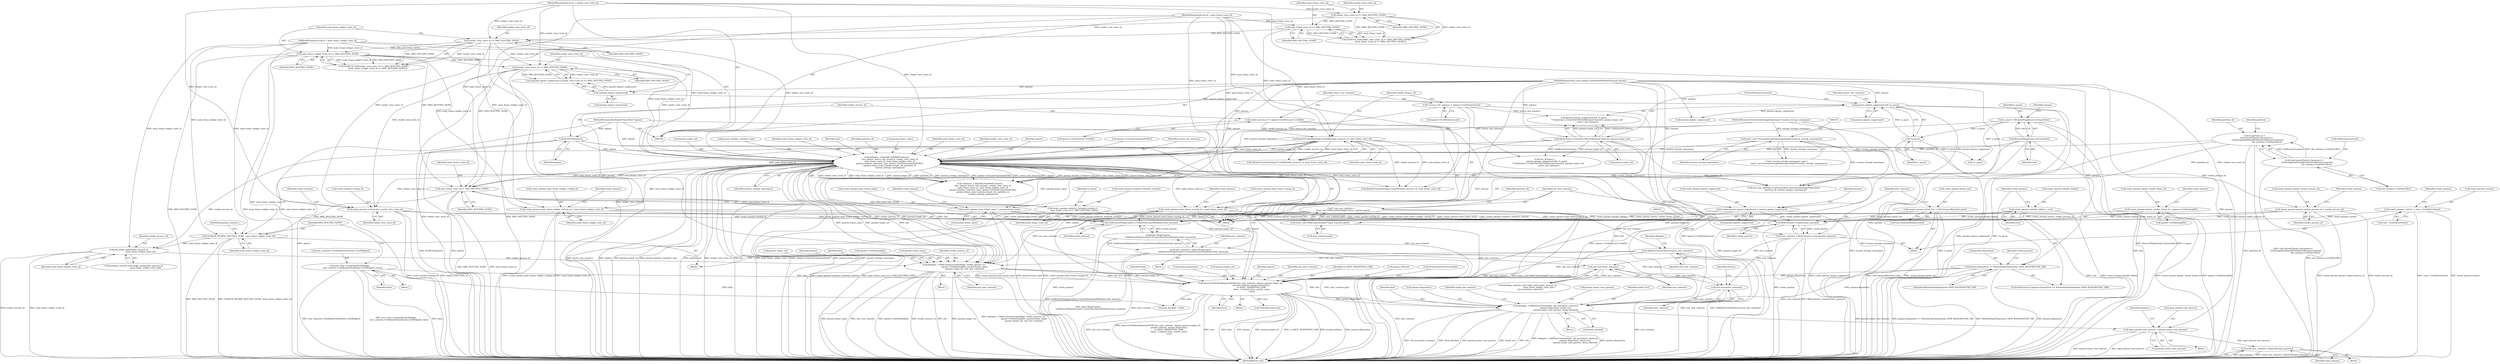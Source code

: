digraph "0_Chrome_d18c519758c2e6043f0e1f00e2b69a55b3d7997f@API" {
"1000439" [label="(Call,open_params.user_gesture = params.mimic_user_gesture)"];
"1000417" [label="(Call,delegate_->AddNewContents(this, std::move(new_contents),\n                                params.disposition, initial_rect,\n                                params.mimic_user_gesture, &was_blocked))"];
"1000202" [label="(Call,delegate_->ShouldCreateWebContents(\n          this, opener, source_site_instance, render_view_route_id,\n          main_frame_route_id, main_frame_widget_route_id,\n          params.window_container_type, opener->GetLastCommittedURL(),\n          params.frame_name, params.target_url, partition_id,\n          session_storage_namespace))"];
"1000144" [label="(Call,BrowserPluginGuest::IsGuest(this))"];
"1000126" [label="(Call,DCHECK(opener))"];
"1000105" [label="(MethodParameterIn,RenderFrameHost* opener)"];
"1000133" [label="(Call,* source_site_instance = opener->GetSiteInstance())"];
"1000120" [label="(Call,render_view_route_id == MSG_ROUTING_NONE)"];
"1000113" [label="(Call,render_view_route_id == MSG_ROUTING_NONE)"];
"1000106" [label="(MethodParameterIn,int32_t render_view_route_id)"];
"1000116" [label="(Call,main_frame_route_id == MSG_ROUTING_NONE)"];
"1000107" [label="(MethodParameterIn,int32_t main_frame_route_id)"];
"1000152" [label="(Call,render_view_route_id == MSG_ROUTING_NONE)"];
"1000123" [label="(Call,main_frame_widget_route_id == MSG_ROUTING_NONE)"];
"1000108" [label="(MethodParameterIn,int32_t main_frame_widget_route_id)"];
"1000138" [label="(Call,RenderFrameHostImpl::FromID(render_process_id, main_frame_route_id))"];
"1000129" [label="(Call,render_process_id = opener->GetProcess()->GetID())"];
"1000109" [label="(MethodParameterIn,const mojom::CreateNewWindowParams& params)"];
"1000165" [label="(Call,SiteInstance::CreateForURL(GetBrowserContext(), params.target_url))"];
"1000172" [label="(Call,& partition_id =\n      GetContentClient()->browser()->\n          GetStoragePartitionIdForSite(GetBrowserContext(),\n                                       site_instance->GetSiteURL()))"];
"1000174" [label="(Call,GetContentClient()->browser()->\n          GetStoragePartitionIdForSite(GetBrowserContext(),\n                                       site_instance->GetSiteURL()))"];
"1000192" [label="(Call,static_cast<SessionStorageNamespaceImpl*>(session_storage_namespace))"];
"1000110" [label="(MethodParameterIn,SessionStorageNamespace* session_storage_namespace)"];
"1000365" [label="(Call,delegate_->WebContentsCreated(this, render_process_id,\n                                  opener->GetRoutingID(), params.frame_name,\n                                  params.target_url, raw_new_contents))"];
"1000355" [label="(Call,std::make_pair(render_process_id,\n                                     main_frame_widget_route_id))"];
"1000349" [label="(Call,DCHECK_NE(MSG_ROUTING_NONE, main_frame_widget_route_id))"];
"1000290" [label="(Call,main_frame_route_id != MSG_ROUTING_NONE)"];
"1000360" [label="(Call,AddDestructionObserver(raw_new_contents))"];
"1000320" [label="(Call,* raw_new_contents =\n      static_cast<WebContentsImpl*>(new_contents.get()))"];
"1000322" [label="(Call,static_cast<WebContentsImpl*>(new_contents.get()))"];
"1000419" [label="(Call,std::move(new_contents))"];
"1000308" [label="(Call,new_contents = WebContents::Create(create_params))"];
"1000310" [label="(Call,WebContents::Create(create_params))"];
"1000258" [label="(Call,create_params.opener_render_process_id = render_process_id)"];
"1000303" [label="(Call,create_params.initial_size = GetContainerBounds().size())"];
"1000286" [label="(Call,create_params.renderer_initiated_creation =\n      main_frame_route_id != MSG_ROUTING_NONE)"];
"1000298" [label="(Call,create_params.context = view_->GetNativeView())"];
"1000268" [label="(Call,create_params.opener_suppressed = params.opener_suppressed)"];
"1000159" [label="(Call,params.opener_suppressed && !is_guest)"];
"1000148" [label="(Call,!params.opener_suppressed)"];
"1000163" [label="(Call,!is_guest)"];
"1000142" [label="(Call,is_guest = BrowserPluginGuest::IsGuest(this))"];
"1000251" [label="(Call,create_params.main_frame_name = params.frame_name)"];
"1000263" [label="(Call,create_params.opener_render_frame_id = opener->GetRoutingID())"];
"1000241" [label="(Call,create_params.main_frame_routing_id = main_frame_route_id)"];
"1000246" [label="(Call,create_params.main_frame_widget_routing_id = main_frame_widget_route_id)"];
"1000236" [label="(Call,create_params.routing_id = render_view_route_id)"];
"1000281" [label="(Call,create_params.initially_hidden = true)"];
"1000314" [label="(Call,new_contents = base::WrapUnique(\n        GetBrowserPluginGuest()->CreateNewGuestWindow(create_params)))"];
"1000316" [label="(Call,base::WrapUnique(\n        GetBrowserPluginGuest()->CreateNewGuestWindow(create_params)))"];
"1000317" [label="(Call,GetBrowserPluginGuest()->CreateNewGuestWindow(create_params))"];
"1000358" [label="(Call,std::move(new_contents))"];
"1000381" [label="(Call,observer.DidOpenRequestedURL(raw_new_contents, opener, params.target_url,\n                                   params.referrer, params.disposition,\n                                   ui::PAGE_TRANSITION_LINK,\n                                   false,  // started_from_context_menu\n                                   true))"];
"1000276" [label="(Call,params.disposition == WindowOpenDisposition::NEW_BACKGROUND_TAB)"];
"1000346" [label="(Call,new_view->CreateViewForWidget(\n          new_contents->GetRenderViewHost()->GetWidget(), false))"];
"1000462" [label="(Call,weak_new_contents->OpenURL(open_params))"];
"1000108" [label="(MethodParameterIn,int32_t main_frame_widget_route_id)"];
"1000365" [label="(Call,delegate_->WebContentsCreated(this, render_process_id,\n                                  opener->GetRoutingID(), params.frame_name,\n                                  params.target_url, raw_new_contents))"];
"1000265" [label="(Identifier,create_params)"];
"1000326" [label="(Identifier,partition_id)"];
"1000382" [label="(Identifier,raw_new_contents)"];
"1000109" [label="(MethodParameterIn,const mojom::CreateNewWindowParams& params)"];
"1000117" [label="(Identifier,main_frame_route_id)"];
"1000308" [label="(Call,new_contents = WebContents::Create(create_params))"];
"1000464" [label="(MethodReturn,void)"];
"1000243" [label="(Identifier,create_params)"];
"1000114" [label="(Identifier,render_view_route_id)"];
"1000288" [label="(Identifier,create_params)"];
"1000298" [label="(Call,create_params.context = view_->GetNativeView())"];
"1000120" [label="(Call,render_view_route_id == MSG_ROUTING_NONE)"];
"1000375" [label="(Identifier,raw_new_contents)"];
"1000286" [label="(Call,create_params.renderer_initiated_creation =\n      main_frame_route_id != MSG_ROUTING_NONE)"];
"1000295" [label="(Call,!is_guest)"];
"1000127" [label="(Identifier,opener)"];
"1000207" [label="(Identifier,main_frame_route_id)"];
"1000363" [label="(Identifier,delegate_)"];
"1000304" [label="(Call,create_params.initial_size)"];
"1000137" [label="(Call,!RenderFrameHostImpl::FromID(render_process_id, main_frame_route_id))"];
"1000176" [label="(Call,site_instance->GetSiteURL())"];
"1000131" [label="(Call,opener->GetProcess()->GetID())"];
"1000383" [label="(Identifier,opener)"];
"1000377" [label="(Identifier,opener)"];
"1000175" [label="(Call,GetBrowserContext())"];
"1000352" [label="(Call,pending_contents_[std::make_pair(render_process_id,\n                                     main_frame_widget_route_id)] =\n        std::move(new_contents))"];
"1000158" [label="(Call,params.opener_suppressed && !is_guest\n          ? SiteInstance::CreateForURL(GetBrowserContext(), params.target_url)\n          : source_site_instance)"];
"1000313" [label="(Block,)"];
"1000415" [label="(Block,)"];
"1000360" [label="(Call,AddDestructionObserver(raw_new_contents))"];
"1000134" [label="(Identifier,source_site_instance)"];
"1000139" [label="(Identifier,render_process_id)"];
"1000122" [label="(Identifier,MSG_ROUTING_NONE)"];
"1000154" [label="(Identifier,MSG_ROUTING_NONE)"];
"1000314" [label="(Call,new_contents = base::WrapUnique(\n        GetBrowserPluginGuest()->CreateNewGuestWindow(create_params)))"];
"1000309" [label="(Identifier,new_contents)"];
"1000153" [label="(Identifier,render_view_route_id)"];
"1000290" [label="(Call,main_frame_route_id != MSG_ROUTING_NONE)"];
"1000361" [label="(Identifier,raw_new_contents)"];
"1000285" [label="(Identifier,true)"];
"1000116" [label="(Call,main_frame_route_id == MSG_ROUTING_NONE)"];
"1000307" [label="(Call,GetContainerBounds().size())"];
"1000206" [label="(Identifier,render_view_route_id)"];
"1000418" [label="(Identifier,this)"];
"1000437" [label="(Block,)"];
"1000277" [label="(Call,params.disposition)"];
"1000125" [label="(Identifier,MSG_ROUTING_NONE)"];
"1000204" [label="(Identifier,opener)"];
"1000302" [label="(Call,view_->GetNativeView())"];
"1000359" [label="(Identifier,new_contents)"];
"1000179" [label="(Identifier,partition)"];
"1000461" [label="(Block,)"];
"1000421" [label="(Call,params.disposition)"];
"1000356" [label="(Identifier,render_process_id)"];
"1000297" [label="(Block,)"];
"1000144" [label="(Call,BrowserPluginGuest::IsGuest(this))"];
"1000275" [label="(ControlStructure,if (params.disposition == WindowOpenDisposition::NEW_BACKGROUND_TAB))"];
"1000212" [label="(Call,opener->GetLastCommittedURL())"];
"1000205" [label="(Identifier,source_site_instance)"];
"1000174" [label="(Call,GetContentClient()->browser()->\n          GetStoragePartitionIdForSite(GetBrowserContext(),\n                                       site_instance->GetSiteURL()))"];
"1000354" [label="(Identifier,pending_contents_)"];
"1000253" [label="(Identifier,create_params)"];
"1000236" [label="(Call,create_params.routing_id = render_view_route_id)"];
"1000311" [label="(Identifier,create_params)"];
"1000118" [label="(Identifier,MSG_ROUTING_NONE)"];
"1000255" [label="(Call,params.frame_name)"];
"1000422" [label="(Identifier,params)"];
"1000173" [label="(Identifier,partition_id)"];
"1000432" [label="(Identifier,weak_new_contents)"];
"1000428" [label="(Call,&was_blocked)"];
"1000346" [label="(Call,new_view->CreateViewForWidget(\n          new_contents->GetRenderViewHost()->GetWidget(), false))"];
"1000147" [label="(Call,!params.opener_suppressed || render_view_route_id == MSG_ROUTING_NONE)"];
"1000322" [label="(Call,static_cast<WebContentsImpl*>(new_contents.get()))"];
"1000150" [label="(Identifier,params)"];
"1000112" [label="(Call,DCHECK_EQ((render_view_route_id == MSG_ROUTING_NONE),\n            (main_frame_route_id == MSG_ROUTING_NONE)))"];
"1000216" [label="(Call,params.target_url)"];
"1000349" [label="(Call,DCHECK_NE(MSG_ROUTING_NONE, main_frame_widget_route_id))"];
"1000159" [label="(Call,params.opener_suppressed && !is_guest)"];
"1000366" [label="(Identifier,this)"];
"1000165" [label="(Call,SiteInstance::CreateForURL(GetBrowserContext(), params.target_url))"];
"1000246" [label="(Call,create_params.main_frame_widget_routing_id = main_frame_widget_route_id)"];
"1000172" [label="(Call,& partition_id =\n      GetContentClient()->browser()->\n          GetStoragePartitionIdForSite(GetBrowserContext(),\n                                       site_instance->GetSiteURL()))"];
"1000259" [label="(Call,create_params.opener_render_process_id)"];
"1000353" [label="(Call,pending_contents_[std::make_pair(render_process_id,\n                                     main_frame_widget_route_id)])"];
"1000280" [label="(Identifier,WindowOpenDisposition::NEW_BACKGROUND_TAB)"];
"1000201" [label="(Call,!delegate_->ShouldCreateWebContents(\n          this, opener, source_site_instance, render_view_route_id,\n          main_frame_route_id, main_frame_widget_route_id,\n          params.window_container_type, opener->GetLastCommittedURL(),\n          params.frame_name, params.target_url, partition_id,\n          session_storage_namespace))"];
"1000209" [label="(Call,params.window_container_type)"];
"1000351" [label="(Identifier,main_frame_widget_route_id)"];
"1000357" [label="(Identifier,main_frame_widget_route_id)"];
"1000393" [label="(Identifier,ui::PAGE_TRANSITION_LINK)"];
"1000164" [label="(Identifier,is_guest)"];
"1000160" [label="(Call,params.opener_suppressed)"];
"1000143" [label="(Identifier,is_guest)"];
"1000126" [label="(Call,DCHECK(opener))"];
"1000105" [label="(MethodParameterIn,RenderFrameHost* opener)"];
"1000448" [label="(Identifier,delegate_)"];
"1000140" [label="(Identifier,main_frame_route_id)"];
"1000292" [label="(Identifier,MSG_ROUTING_NONE)"];
"1000417" [label="(Call,delegate_->AddNewContents(this, std::move(new_contents),\n                                params.disposition, initial_rect,\n                                params.mimic_user_gesture, &was_blocked))"];
"1000324" [label="(Call,new_contents.get())"];
"1000268" [label="(Call,create_params.opener_suppressed = params.opener_suppressed)"];
"1000130" [label="(Identifier,render_process_id)"];
"1000142" [label="(Call,is_guest = BrowserPluginGuest::IsGuest(this))"];
"1000463" [label="(Identifier,open_params)"];
"1000439" [label="(Call,open_params.user_gesture = params.mimic_user_gesture)"];
"1000443" [label="(Call,params.mimic_user_gesture)"];
"1000395" [label="(Identifier,true)"];
"1000368" [label="(Call,opener->GetRoutingID())"];
"1000355" [label="(Call,std::make_pair(render_process_id,\n                                     main_frame_widget_route_id))"];
"1000106" [label="(MethodParameterIn,int32_t render_view_route_id)"];
"1000315" [label="(Identifier,new_contents)"];
"1000299" [label="(Call,create_params.context)"];
"1000237" [label="(Call,create_params.routing_id)"];
"1000264" [label="(Call,create_params.opener_render_frame_id)"];
"1000425" [label="(Call,params.mimic_user_gesture)"];
"1000110" [label="(MethodParameterIn,SessionStorageNamespace* session_storage_namespace)"];
"1000115" [label="(Identifier,MSG_ROUTING_NONE)"];
"1000166" [label="(Call,GetBrowserContext())"];
"1000325" [label="(Call,raw_new_contents->GetController().SetSessionStorageNamespace(\n      partition_id, session_storage_namespace))"];
"1000270" [label="(Identifier,create_params)"];
"1000380" [label="(Block,)"];
"1000240" [label="(Identifier,render_view_route_id)"];
"1000133" [label="(Call,* source_site_instance = opener->GetSiteInstance())"];
"1000113" [label="(Call,render_view_route_id == MSG_ROUTING_NONE)"];
"1000276" [label="(Call,params.disposition == WindowOpenDisposition::NEW_BACKGROUND_TAB)"];
"1000387" [label="(Call,params.referrer)"];
"1000129" [label="(Call,render_process_id = opener->GetProcess()->GetID())"];
"1000190" [label="(Call,* session_storage_namespace_impl =\n      static_cast<SessionStorageNamespaceImpl*>(session_storage_namespace))"];
"1000208" [label="(Identifier,main_frame_widget_route_id)"];
"1000156" [label="(Call,site_instance =\n      params.opener_suppressed && !is_guest\n          ? SiteInstance::CreateForURL(GetBrowserContext(), params.target_url)\n          : source_site_instance)"];
"1000320" [label="(Call,* raw_new_contents =\n      static_cast<WebContentsImpl*>(new_contents.get()))"];
"1000419" [label="(Call,std::move(new_contents))"];
"1000406" [label="(Call,was_blocked = false)"];
"1000263" [label="(Call,create_params.opener_render_frame_id = opener->GetRoutingID())"];
"1000241" [label="(Call,create_params.main_frame_routing_id = main_frame_route_id)"];
"1000272" [label="(Call,params.opener_suppressed)"];
"1000192" [label="(Call,static_cast<SessionStorageNamespaceImpl*>(session_storage_namespace))"];
"1000310" [label="(Call,WebContents::Create(create_params))"];
"1000348" [label="(Identifier,false)"];
"1000317" [label="(Call,GetBrowserPluginGuest()->CreateNewGuestWindow(create_params))"];
"1000107" [label="(MethodParameterIn,int32_t main_frame_route_id)"];
"1000364" [label="(Block,)"];
"1000203" [label="(Identifier,this)"];
"1000252" [label="(Call,create_params.main_frame_name)"];
"1000296" [label="(Identifier,is_guest)"];
"1000462" [label="(Call,weak_new_contents->OpenURL(open_params))"];
"1000316" [label="(Call,base::WrapUnique(\n        GetBrowserPluginGuest()->CreateNewGuestWindow(create_params)))"];
"1000202" [label="(Call,delegate_->ShouldCreateWebContents(\n          this, opener, source_site_instance, render_view_route_id,\n          main_frame_route_id, main_frame_widget_route_id,\n          params.window_container_type, opener->GetLastCommittedURL(),\n          params.frame_name, params.target_url, partition_id,\n          session_storage_namespace))"];
"1000397" [label="(Call,IsFullscreenForCurrentTab())"];
"1000248" [label="(Identifier,create_params)"];
"1000420" [label="(Identifier,new_contents)"];
"1000305" [label="(Identifier,create_params)"];
"1000111" [label="(Block,)"];
"1000247" [label="(Call,create_params.main_frame_widget_routing_id)"];
"1000283" [label="(Identifier,create_params)"];
"1000220" [label="(Identifier,session_storage_namespace)"];
"1000138" [label="(Call,RenderFrameHostImpl::FromID(render_process_id, main_frame_route_id))"];
"1000219" [label="(Identifier,partition_id)"];
"1000394" [label="(Identifier,false)"];
"1000145" [label="(Identifier,this)"];
"1000170" [label="(Identifier,source_site_instance)"];
"1000291" [label="(Identifier,main_frame_route_id)"];
"1000163" [label="(Call,!is_guest)"];
"1000267" [label="(Call,opener->GetRoutingID())"];
"1000303" [label="(Call,create_params.initial_size = GetContainerBounds().size())"];
"1000278" [label="(Identifier,params)"];
"1000242" [label="(Call,create_params.main_frame_routing_id)"];
"1000347" [label="(Call,new_contents->GetRenderViewHost()->GetWidget())"];
"1000251" [label="(Call,create_params.main_frame_name = params.frame_name)"];
"1000333" [label="(Call,!params.opener_suppressed)"];
"1000167" [label="(Call,params.target_url)"];
"1000194" [label="(Identifier,session_storage_namespace)"];
"1000225" [label="(Call,RenderFrameHostImpl::FromID(render_process_id, main_frame_route_id))"];
"1000369" [label="(Call,params.frame_name)"];
"1000119" [label="(Call,DCHECK_EQ((render_view_route_id == MSG_ROUTING_NONE),\n            (main_frame_widget_route_id == MSG_ROUTING_NONE)))"];
"1000124" [label="(Identifier,main_frame_widget_route_id)"];
"1000213" [label="(Call,params.frame_name)"];
"1000440" [label="(Call,open_params.user_gesture)"];
"1000258" [label="(Call,create_params.opener_render_process_id = render_process_id)"];
"1000135" [label="(Call,opener->GetSiteInstance())"];
"1000123" [label="(Call,main_frame_widget_route_id == MSG_ROUTING_NONE)"];
"1000424" [label="(Identifier,initial_rect)"];
"1000260" [label="(Identifier,create_params)"];
"1000262" [label="(Identifier,render_process_id)"];
"1000398" [label="(Call,ExitFullscreen(true))"];
"1000152" [label="(Call,render_view_route_id == MSG_ROUTING_NONE)"];
"1000318" [label="(Identifier,create_params)"];
"1000281" [label="(Call,create_params.initially_hidden = true)"];
"1000390" [label="(Call,params.disposition)"];
"1000367" [label="(Identifier,render_process_id)"];
"1000269" [label="(Call,create_params.opener_suppressed)"];
"1000282" [label="(Call,create_params.initially_hidden)"];
"1000287" [label="(Call,create_params.renderer_initiated_creation)"];
"1000149" [label="(Call,params.opener_suppressed)"];
"1000350" [label="(Identifier,MSG_ROUTING_NONE)"];
"1000358" [label="(Call,std::move(new_contents))"];
"1000372" [label="(Call,params.target_url)"];
"1000337" [label="(Block,)"];
"1000381" [label="(Call,observer.DidOpenRequestedURL(raw_new_contents, opener, params.target_url,\n                                   params.referrer, params.disposition,\n                                   ui::PAGE_TRANSITION_LINK,\n                                   false,  // started_from_context_menu\n                                   true))"];
"1000321" [label="(Identifier,raw_new_contents)"];
"1000245" [label="(Identifier,main_frame_route_id)"];
"1000384" [label="(Call,params.target_url)"];
"1000341" [label="(Block,)"];
"1000250" [label="(Identifier,main_frame_widget_route_id)"];
"1000148" [label="(Call,!params.opener_suppressed)"];
"1000121" [label="(Identifier,render_view_route_id)"];
"1000439" -> "1000437"  [label="AST: "];
"1000439" -> "1000443"  [label="CFG: "];
"1000440" -> "1000439"  [label="AST: "];
"1000443" -> "1000439"  [label="AST: "];
"1000448" -> "1000439"  [label="CFG: "];
"1000439" -> "1000464"  [label="DDG: params.mimic_user_gesture"];
"1000439" -> "1000464"  [label="DDG: open_params.user_gesture"];
"1000417" -> "1000439"  [label="DDG: params.mimic_user_gesture"];
"1000109" -> "1000439"  [label="DDG: params"];
"1000439" -> "1000462"  [label="DDG: open_params.user_gesture"];
"1000417" -> "1000415"  [label="AST: "];
"1000417" -> "1000428"  [label="CFG: "];
"1000418" -> "1000417"  [label="AST: "];
"1000419" -> "1000417"  [label="AST: "];
"1000421" -> "1000417"  [label="AST: "];
"1000424" -> "1000417"  [label="AST: "];
"1000425" -> "1000417"  [label="AST: "];
"1000428" -> "1000417"  [label="AST: "];
"1000432" -> "1000417"  [label="CFG: "];
"1000417" -> "1000464"  [label="DDG: &was_blocked"];
"1000417" -> "1000464"  [label="DDG: params.mimic_user_gesture"];
"1000417" -> "1000464"  [label="DDG: initial_rect"];
"1000417" -> "1000464"  [label="DDG: this"];
"1000417" -> "1000464"  [label="DDG: delegate_->AddNewContents(this, std::move(new_contents),\n                                params.disposition, initial_rect,\n                                params.mimic_user_gesture, &was_blocked)"];
"1000417" -> "1000464"  [label="DDG: params.disposition"];
"1000417" -> "1000464"  [label="DDG: std::move(new_contents)"];
"1000202" -> "1000417"  [label="DDG: this"];
"1000365" -> "1000417"  [label="DDG: this"];
"1000144" -> "1000417"  [label="DDG: this"];
"1000419" -> "1000417"  [label="DDG: new_contents"];
"1000381" -> "1000417"  [label="DDG: params.disposition"];
"1000276" -> "1000417"  [label="DDG: params.disposition"];
"1000109" -> "1000417"  [label="DDG: params"];
"1000202" -> "1000201"  [label="AST: "];
"1000202" -> "1000220"  [label="CFG: "];
"1000203" -> "1000202"  [label="AST: "];
"1000204" -> "1000202"  [label="AST: "];
"1000205" -> "1000202"  [label="AST: "];
"1000206" -> "1000202"  [label="AST: "];
"1000207" -> "1000202"  [label="AST: "];
"1000208" -> "1000202"  [label="AST: "];
"1000209" -> "1000202"  [label="AST: "];
"1000212" -> "1000202"  [label="AST: "];
"1000213" -> "1000202"  [label="AST: "];
"1000216" -> "1000202"  [label="AST: "];
"1000219" -> "1000202"  [label="AST: "];
"1000220" -> "1000202"  [label="AST: "];
"1000201" -> "1000202"  [label="CFG: "];
"1000202" -> "1000464"  [label="DDG: params.window_container_type"];
"1000202" -> "1000464"  [label="DDG: params.target_url"];
"1000202" -> "1000464"  [label="DDG: partition_id"];
"1000202" -> "1000464"  [label="DDG: render_view_route_id"];
"1000202" -> "1000464"  [label="DDG: this"];
"1000202" -> "1000464"  [label="DDG: main_frame_widget_route_id"];
"1000202" -> "1000464"  [label="DDG: opener->GetLastCommittedURL()"];
"1000202" -> "1000464"  [label="DDG: params.frame_name"];
"1000202" -> "1000464"  [label="DDG: session_storage_namespace"];
"1000202" -> "1000464"  [label="DDG: source_site_instance"];
"1000202" -> "1000464"  [label="DDG: opener"];
"1000202" -> "1000201"  [label="DDG: render_view_route_id"];
"1000202" -> "1000201"  [label="DDG: main_frame_widget_route_id"];
"1000202" -> "1000201"  [label="DDG: params.target_url"];
"1000202" -> "1000201"  [label="DDG: partition_id"];
"1000202" -> "1000201"  [label="DDG: session_storage_namespace"];
"1000202" -> "1000201"  [label="DDG: opener->GetLastCommittedURL()"];
"1000202" -> "1000201"  [label="DDG: source_site_instance"];
"1000202" -> "1000201"  [label="DDG: opener"];
"1000202" -> "1000201"  [label="DDG: params.window_container_type"];
"1000202" -> "1000201"  [label="DDG: main_frame_route_id"];
"1000202" -> "1000201"  [label="DDG: params.frame_name"];
"1000202" -> "1000201"  [label="DDG: this"];
"1000144" -> "1000202"  [label="DDG: this"];
"1000126" -> "1000202"  [label="DDG: opener"];
"1000105" -> "1000202"  [label="DDG: opener"];
"1000133" -> "1000202"  [label="DDG: source_site_instance"];
"1000120" -> "1000202"  [label="DDG: render_view_route_id"];
"1000152" -> "1000202"  [label="DDG: render_view_route_id"];
"1000106" -> "1000202"  [label="DDG: render_view_route_id"];
"1000138" -> "1000202"  [label="DDG: main_frame_route_id"];
"1000107" -> "1000202"  [label="DDG: main_frame_route_id"];
"1000123" -> "1000202"  [label="DDG: main_frame_widget_route_id"];
"1000108" -> "1000202"  [label="DDG: main_frame_widget_route_id"];
"1000109" -> "1000202"  [label="DDG: params"];
"1000165" -> "1000202"  [label="DDG: params.target_url"];
"1000172" -> "1000202"  [label="DDG: partition_id"];
"1000192" -> "1000202"  [label="DDG: session_storage_namespace"];
"1000110" -> "1000202"  [label="DDG: session_storage_namespace"];
"1000202" -> "1000225"  [label="DDG: main_frame_route_id"];
"1000202" -> "1000236"  [label="DDG: render_view_route_id"];
"1000202" -> "1000241"  [label="DDG: main_frame_route_id"];
"1000202" -> "1000246"  [label="DDG: main_frame_widget_route_id"];
"1000202" -> "1000251"  [label="DDG: params.frame_name"];
"1000202" -> "1000290"  [label="DDG: main_frame_route_id"];
"1000202" -> "1000325"  [label="DDG: partition_id"];
"1000202" -> "1000325"  [label="DDG: session_storage_namespace"];
"1000202" -> "1000349"  [label="DDG: main_frame_widget_route_id"];
"1000202" -> "1000365"  [label="DDG: this"];
"1000202" -> "1000365"  [label="DDG: params.frame_name"];
"1000202" -> "1000365"  [label="DDG: params.target_url"];
"1000202" -> "1000381"  [label="DDG: opener"];
"1000202" -> "1000381"  [label="DDG: params.target_url"];
"1000144" -> "1000142"  [label="AST: "];
"1000144" -> "1000145"  [label="CFG: "];
"1000145" -> "1000144"  [label="AST: "];
"1000142" -> "1000144"  [label="CFG: "];
"1000144" -> "1000464"  [label="DDG: this"];
"1000144" -> "1000142"  [label="DDG: this"];
"1000144" -> "1000365"  [label="DDG: this"];
"1000126" -> "1000111"  [label="AST: "];
"1000126" -> "1000127"  [label="CFG: "];
"1000127" -> "1000126"  [label="AST: "];
"1000130" -> "1000126"  [label="CFG: "];
"1000126" -> "1000464"  [label="DDG: DCHECK(opener)"];
"1000126" -> "1000464"  [label="DDG: opener"];
"1000105" -> "1000126"  [label="DDG: opener"];
"1000126" -> "1000381"  [label="DDG: opener"];
"1000105" -> "1000104"  [label="AST: "];
"1000105" -> "1000464"  [label="DDG: opener"];
"1000105" -> "1000381"  [label="DDG: opener"];
"1000133" -> "1000111"  [label="AST: "];
"1000133" -> "1000135"  [label="CFG: "];
"1000134" -> "1000133"  [label="AST: "];
"1000135" -> "1000133"  [label="AST: "];
"1000139" -> "1000133"  [label="CFG: "];
"1000133" -> "1000464"  [label="DDG: opener->GetSiteInstance()"];
"1000133" -> "1000156"  [label="DDG: source_site_instance"];
"1000133" -> "1000158"  [label="DDG: source_site_instance"];
"1000120" -> "1000119"  [label="AST: "];
"1000120" -> "1000122"  [label="CFG: "];
"1000121" -> "1000120"  [label="AST: "];
"1000122" -> "1000120"  [label="AST: "];
"1000124" -> "1000120"  [label="CFG: "];
"1000120" -> "1000464"  [label="DDG: render_view_route_id"];
"1000120" -> "1000119"  [label="DDG: render_view_route_id"];
"1000120" -> "1000119"  [label="DDG: MSG_ROUTING_NONE"];
"1000113" -> "1000120"  [label="DDG: render_view_route_id"];
"1000106" -> "1000120"  [label="DDG: render_view_route_id"];
"1000116" -> "1000120"  [label="DDG: MSG_ROUTING_NONE"];
"1000120" -> "1000123"  [label="DDG: MSG_ROUTING_NONE"];
"1000120" -> "1000152"  [label="DDG: render_view_route_id"];
"1000120" -> "1000236"  [label="DDG: render_view_route_id"];
"1000113" -> "1000112"  [label="AST: "];
"1000113" -> "1000115"  [label="CFG: "];
"1000114" -> "1000113"  [label="AST: "];
"1000115" -> "1000113"  [label="AST: "];
"1000117" -> "1000113"  [label="CFG: "];
"1000113" -> "1000112"  [label="DDG: render_view_route_id"];
"1000113" -> "1000112"  [label="DDG: MSG_ROUTING_NONE"];
"1000106" -> "1000113"  [label="DDG: render_view_route_id"];
"1000113" -> "1000116"  [label="DDG: MSG_ROUTING_NONE"];
"1000106" -> "1000104"  [label="AST: "];
"1000106" -> "1000464"  [label="DDG: render_view_route_id"];
"1000106" -> "1000152"  [label="DDG: render_view_route_id"];
"1000106" -> "1000236"  [label="DDG: render_view_route_id"];
"1000116" -> "1000112"  [label="AST: "];
"1000116" -> "1000118"  [label="CFG: "];
"1000117" -> "1000116"  [label="AST: "];
"1000118" -> "1000116"  [label="AST: "];
"1000112" -> "1000116"  [label="CFG: "];
"1000116" -> "1000112"  [label="DDG: main_frame_route_id"];
"1000116" -> "1000112"  [label="DDG: MSG_ROUTING_NONE"];
"1000107" -> "1000116"  [label="DDG: main_frame_route_id"];
"1000116" -> "1000138"  [label="DDG: main_frame_route_id"];
"1000107" -> "1000104"  [label="AST: "];
"1000107" -> "1000464"  [label="DDG: main_frame_route_id"];
"1000107" -> "1000138"  [label="DDG: main_frame_route_id"];
"1000107" -> "1000225"  [label="DDG: main_frame_route_id"];
"1000107" -> "1000241"  [label="DDG: main_frame_route_id"];
"1000107" -> "1000290"  [label="DDG: main_frame_route_id"];
"1000152" -> "1000147"  [label="AST: "];
"1000152" -> "1000154"  [label="CFG: "];
"1000153" -> "1000152"  [label="AST: "];
"1000154" -> "1000152"  [label="AST: "];
"1000147" -> "1000152"  [label="CFG: "];
"1000152" -> "1000464"  [label="DDG: render_view_route_id"];
"1000152" -> "1000464"  [label="DDG: MSG_ROUTING_NONE"];
"1000152" -> "1000147"  [label="DDG: render_view_route_id"];
"1000152" -> "1000147"  [label="DDG: MSG_ROUTING_NONE"];
"1000123" -> "1000152"  [label="DDG: MSG_ROUTING_NONE"];
"1000152" -> "1000236"  [label="DDG: render_view_route_id"];
"1000152" -> "1000290"  [label="DDG: MSG_ROUTING_NONE"];
"1000123" -> "1000119"  [label="AST: "];
"1000123" -> "1000125"  [label="CFG: "];
"1000124" -> "1000123"  [label="AST: "];
"1000125" -> "1000123"  [label="AST: "];
"1000119" -> "1000123"  [label="CFG: "];
"1000123" -> "1000464"  [label="DDG: MSG_ROUTING_NONE"];
"1000123" -> "1000464"  [label="DDG: main_frame_widget_route_id"];
"1000123" -> "1000119"  [label="DDG: main_frame_widget_route_id"];
"1000123" -> "1000119"  [label="DDG: MSG_ROUTING_NONE"];
"1000108" -> "1000123"  [label="DDG: main_frame_widget_route_id"];
"1000123" -> "1000246"  [label="DDG: main_frame_widget_route_id"];
"1000123" -> "1000290"  [label="DDG: MSG_ROUTING_NONE"];
"1000123" -> "1000349"  [label="DDG: main_frame_widget_route_id"];
"1000108" -> "1000104"  [label="AST: "];
"1000108" -> "1000464"  [label="DDG: main_frame_widget_route_id"];
"1000108" -> "1000246"  [label="DDG: main_frame_widget_route_id"];
"1000108" -> "1000349"  [label="DDG: main_frame_widget_route_id"];
"1000108" -> "1000355"  [label="DDG: main_frame_widget_route_id"];
"1000138" -> "1000137"  [label="AST: "];
"1000138" -> "1000140"  [label="CFG: "];
"1000139" -> "1000138"  [label="AST: "];
"1000140" -> "1000138"  [label="AST: "];
"1000137" -> "1000138"  [label="CFG: "];
"1000138" -> "1000137"  [label="DDG: render_process_id"];
"1000138" -> "1000137"  [label="DDG: main_frame_route_id"];
"1000129" -> "1000138"  [label="DDG: render_process_id"];
"1000138" -> "1000225"  [label="DDG: render_process_id"];
"1000138" -> "1000225"  [label="DDG: main_frame_route_id"];
"1000138" -> "1000241"  [label="DDG: main_frame_route_id"];
"1000138" -> "1000258"  [label="DDG: render_process_id"];
"1000138" -> "1000290"  [label="DDG: main_frame_route_id"];
"1000138" -> "1000355"  [label="DDG: render_process_id"];
"1000138" -> "1000365"  [label="DDG: render_process_id"];
"1000129" -> "1000111"  [label="AST: "];
"1000129" -> "1000131"  [label="CFG: "];
"1000130" -> "1000129"  [label="AST: "];
"1000131" -> "1000129"  [label="AST: "];
"1000134" -> "1000129"  [label="CFG: "];
"1000129" -> "1000464"  [label="DDG: opener->GetProcess()->GetID()"];
"1000109" -> "1000104"  [label="AST: "];
"1000109" -> "1000464"  [label="DDG: params"];
"1000109" -> "1000148"  [label="DDG: params"];
"1000109" -> "1000159"  [label="DDG: params"];
"1000109" -> "1000165"  [label="DDG: params"];
"1000109" -> "1000251"  [label="DDG: params"];
"1000109" -> "1000268"  [label="DDG: params"];
"1000109" -> "1000276"  [label="DDG: params"];
"1000109" -> "1000333"  [label="DDG: params"];
"1000109" -> "1000365"  [label="DDG: params"];
"1000109" -> "1000381"  [label="DDG: params"];
"1000165" -> "1000158"  [label="AST: "];
"1000165" -> "1000167"  [label="CFG: "];
"1000166" -> "1000165"  [label="AST: "];
"1000167" -> "1000165"  [label="AST: "];
"1000158" -> "1000165"  [label="CFG: "];
"1000165" -> "1000464"  [label="DDG: params.target_url"];
"1000165" -> "1000156"  [label="DDG: GetBrowserContext()"];
"1000165" -> "1000156"  [label="DDG: params.target_url"];
"1000165" -> "1000158"  [label="DDG: GetBrowserContext()"];
"1000165" -> "1000158"  [label="DDG: params.target_url"];
"1000165" -> "1000365"  [label="DDG: params.target_url"];
"1000165" -> "1000381"  [label="DDG: params.target_url"];
"1000172" -> "1000111"  [label="AST: "];
"1000172" -> "1000174"  [label="CFG: "];
"1000173" -> "1000172"  [label="AST: "];
"1000174" -> "1000172"  [label="AST: "];
"1000179" -> "1000172"  [label="CFG: "];
"1000172" -> "1000464"  [label="DDG: partition_id"];
"1000172" -> "1000464"  [label="DDG: GetContentClient()->browser()->\n          GetStoragePartitionIdForSite(GetBrowserContext(),\n                                       site_instance->GetSiteURL())"];
"1000174" -> "1000172"  [label="DDG: GetBrowserContext()"];
"1000174" -> "1000172"  [label="DDG: site_instance->GetSiteURL()"];
"1000172" -> "1000325"  [label="DDG: partition_id"];
"1000174" -> "1000176"  [label="CFG: "];
"1000175" -> "1000174"  [label="AST: "];
"1000176" -> "1000174"  [label="AST: "];
"1000174" -> "1000464"  [label="DDG: site_instance->GetSiteURL()"];
"1000192" -> "1000190"  [label="AST: "];
"1000192" -> "1000194"  [label="CFG: "];
"1000193" -> "1000192"  [label="AST: "];
"1000194" -> "1000192"  [label="AST: "];
"1000190" -> "1000192"  [label="CFG: "];
"1000192" -> "1000464"  [label="DDG: session_storage_namespace"];
"1000192" -> "1000190"  [label="DDG: session_storage_namespace"];
"1000110" -> "1000192"  [label="DDG: session_storage_namespace"];
"1000192" -> "1000325"  [label="DDG: session_storage_namespace"];
"1000110" -> "1000104"  [label="AST: "];
"1000110" -> "1000464"  [label="DDG: session_storage_namespace"];
"1000110" -> "1000325"  [label="DDG: session_storage_namespace"];
"1000365" -> "1000364"  [label="AST: "];
"1000365" -> "1000375"  [label="CFG: "];
"1000366" -> "1000365"  [label="AST: "];
"1000367" -> "1000365"  [label="AST: "];
"1000368" -> "1000365"  [label="AST: "];
"1000369" -> "1000365"  [label="AST: "];
"1000372" -> "1000365"  [label="AST: "];
"1000375" -> "1000365"  [label="AST: "];
"1000377" -> "1000365"  [label="CFG: "];
"1000365" -> "1000464"  [label="DDG: delegate_->WebContentsCreated(this, render_process_id,\n                                  opener->GetRoutingID(), params.frame_name,\n                                  params.target_url, raw_new_contents)"];
"1000365" -> "1000464"  [label="DDG: params.frame_name"];
"1000365" -> "1000464"  [label="DDG: raw_new_contents"];
"1000365" -> "1000464"  [label="DDG: opener->GetRoutingID()"];
"1000365" -> "1000464"  [label="DDG: render_process_id"];
"1000365" -> "1000464"  [label="DDG: this"];
"1000365" -> "1000464"  [label="DDG: params.target_url"];
"1000355" -> "1000365"  [label="DDG: render_process_id"];
"1000360" -> "1000365"  [label="DDG: raw_new_contents"];
"1000320" -> "1000365"  [label="DDG: raw_new_contents"];
"1000365" -> "1000381"  [label="DDG: raw_new_contents"];
"1000365" -> "1000381"  [label="DDG: params.target_url"];
"1000355" -> "1000353"  [label="AST: "];
"1000355" -> "1000357"  [label="CFG: "];
"1000356" -> "1000355"  [label="AST: "];
"1000357" -> "1000355"  [label="AST: "];
"1000353" -> "1000355"  [label="CFG: "];
"1000355" -> "1000464"  [label="DDG: render_process_id"];
"1000355" -> "1000464"  [label="DDG: main_frame_widget_route_id"];
"1000349" -> "1000355"  [label="DDG: main_frame_widget_route_id"];
"1000349" -> "1000337"  [label="AST: "];
"1000349" -> "1000351"  [label="CFG: "];
"1000350" -> "1000349"  [label="AST: "];
"1000351" -> "1000349"  [label="AST: "];
"1000354" -> "1000349"  [label="CFG: "];
"1000349" -> "1000464"  [label="DDG: DCHECK_NE(MSG_ROUTING_NONE, main_frame_widget_route_id)"];
"1000349" -> "1000464"  [label="DDG: MSG_ROUTING_NONE"];
"1000290" -> "1000349"  [label="DDG: MSG_ROUTING_NONE"];
"1000290" -> "1000286"  [label="AST: "];
"1000290" -> "1000292"  [label="CFG: "];
"1000291" -> "1000290"  [label="AST: "];
"1000292" -> "1000290"  [label="AST: "];
"1000286" -> "1000290"  [label="CFG: "];
"1000290" -> "1000464"  [label="DDG: main_frame_route_id"];
"1000290" -> "1000464"  [label="DDG: MSG_ROUTING_NONE"];
"1000290" -> "1000286"  [label="DDG: main_frame_route_id"];
"1000290" -> "1000286"  [label="DDG: MSG_ROUTING_NONE"];
"1000360" -> "1000337"  [label="AST: "];
"1000360" -> "1000361"  [label="CFG: "];
"1000361" -> "1000360"  [label="AST: "];
"1000363" -> "1000360"  [label="CFG: "];
"1000360" -> "1000464"  [label="DDG: raw_new_contents"];
"1000360" -> "1000464"  [label="DDG: AddDestructionObserver(raw_new_contents)"];
"1000320" -> "1000360"  [label="DDG: raw_new_contents"];
"1000360" -> "1000381"  [label="DDG: raw_new_contents"];
"1000320" -> "1000111"  [label="AST: "];
"1000320" -> "1000322"  [label="CFG: "];
"1000321" -> "1000320"  [label="AST: "];
"1000322" -> "1000320"  [label="AST: "];
"1000326" -> "1000320"  [label="CFG: "];
"1000320" -> "1000464"  [label="DDG: static_cast<WebContentsImpl*>(new_contents.get())"];
"1000320" -> "1000464"  [label="DDG: raw_new_contents"];
"1000322" -> "1000320"  [label="DDG: new_contents.get()"];
"1000320" -> "1000381"  [label="DDG: raw_new_contents"];
"1000322" -> "1000324"  [label="CFG: "];
"1000323" -> "1000322"  [label="AST: "];
"1000324" -> "1000322"  [label="AST: "];
"1000322" -> "1000464"  [label="DDG: new_contents.get()"];
"1000419" -> "1000420"  [label="CFG: "];
"1000420" -> "1000419"  [label="AST: "];
"1000422" -> "1000419"  [label="CFG: "];
"1000419" -> "1000464"  [label="DDG: new_contents"];
"1000308" -> "1000419"  [label="DDG: new_contents"];
"1000314" -> "1000419"  [label="DDG: new_contents"];
"1000358" -> "1000419"  [label="DDG: new_contents"];
"1000308" -> "1000297"  [label="AST: "];
"1000308" -> "1000310"  [label="CFG: "];
"1000309" -> "1000308"  [label="AST: "];
"1000310" -> "1000308"  [label="AST: "];
"1000321" -> "1000308"  [label="CFG: "];
"1000308" -> "1000464"  [label="DDG: WebContents::Create(create_params)"];
"1000308" -> "1000464"  [label="DDG: new_contents"];
"1000310" -> "1000308"  [label="DDG: create_params"];
"1000308" -> "1000358"  [label="DDG: new_contents"];
"1000310" -> "1000311"  [label="CFG: "];
"1000311" -> "1000310"  [label="AST: "];
"1000310" -> "1000464"  [label="DDG: create_params"];
"1000258" -> "1000310"  [label="DDG: create_params.opener_render_process_id"];
"1000303" -> "1000310"  [label="DDG: create_params.initial_size"];
"1000286" -> "1000310"  [label="DDG: create_params.renderer_initiated_creation"];
"1000298" -> "1000310"  [label="DDG: create_params.context"];
"1000268" -> "1000310"  [label="DDG: create_params.opener_suppressed"];
"1000251" -> "1000310"  [label="DDG: create_params.main_frame_name"];
"1000263" -> "1000310"  [label="DDG: create_params.opener_render_frame_id"];
"1000241" -> "1000310"  [label="DDG: create_params.main_frame_routing_id"];
"1000246" -> "1000310"  [label="DDG: create_params.main_frame_widget_routing_id"];
"1000236" -> "1000310"  [label="DDG: create_params.routing_id"];
"1000281" -> "1000310"  [label="DDG: create_params.initially_hidden"];
"1000258" -> "1000111"  [label="AST: "];
"1000258" -> "1000262"  [label="CFG: "];
"1000259" -> "1000258"  [label="AST: "];
"1000262" -> "1000258"  [label="AST: "];
"1000265" -> "1000258"  [label="CFG: "];
"1000258" -> "1000464"  [label="DDG: create_params.opener_render_process_id"];
"1000258" -> "1000464"  [label="DDG: render_process_id"];
"1000258" -> "1000317"  [label="DDG: create_params.opener_render_process_id"];
"1000303" -> "1000297"  [label="AST: "];
"1000303" -> "1000307"  [label="CFG: "];
"1000304" -> "1000303"  [label="AST: "];
"1000307" -> "1000303"  [label="AST: "];
"1000309" -> "1000303"  [label="CFG: "];
"1000303" -> "1000464"  [label="DDG: create_params.initial_size"];
"1000303" -> "1000464"  [label="DDG: GetContainerBounds().size()"];
"1000286" -> "1000111"  [label="AST: "];
"1000287" -> "1000286"  [label="AST: "];
"1000296" -> "1000286"  [label="CFG: "];
"1000286" -> "1000464"  [label="DDG: main_frame_route_id != MSG_ROUTING_NONE"];
"1000286" -> "1000464"  [label="DDG: create_params.renderer_initiated_creation"];
"1000286" -> "1000317"  [label="DDG: create_params.renderer_initiated_creation"];
"1000298" -> "1000297"  [label="AST: "];
"1000298" -> "1000302"  [label="CFG: "];
"1000299" -> "1000298"  [label="AST: "];
"1000302" -> "1000298"  [label="AST: "];
"1000305" -> "1000298"  [label="CFG: "];
"1000298" -> "1000464"  [label="DDG: create_params.context"];
"1000298" -> "1000464"  [label="DDG: view_->GetNativeView()"];
"1000268" -> "1000111"  [label="AST: "];
"1000268" -> "1000272"  [label="CFG: "];
"1000269" -> "1000268"  [label="AST: "];
"1000272" -> "1000268"  [label="AST: "];
"1000278" -> "1000268"  [label="CFG: "];
"1000268" -> "1000464"  [label="DDG: create_params.opener_suppressed"];
"1000159" -> "1000268"  [label="DDG: params.opener_suppressed"];
"1000268" -> "1000317"  [label="DDG: create_params.opener_suppressed"];
"1000159" -> "1000158"  [label="AST: "];
"1000159" -> "1000160"  [label="CFG: "];
"1000159" -> "1000163"  [label="CFG: "];
"1000160" -> "1000159"  [label="AST: "];
"1000163" -> "1000159"  [label="AST: "];
"1000166" -> "1000159"  [label="CFG: "];
"1000170" -> "1000159"  [label="CFG: "];
"1000159" -> "1000464"  [label="DDG: params.opener_suppressed"];
"1000159" -> "1000464"  [label="DDG: !is_guest"];
"1000148" -> "1000159"  [label="DDG: params.opener_suppressed"];
"1000163" -> "1000159"  [label="DDG: is_guest"];
"1000159" -> "1000333"  [label="DDG: params.opener_suppressed"];
"1000148" -> "1000147"  [label="AST: "];
"1000148" -> "1000149"  [label="CFG: "];
"1000149" -> "1000148"  [label="AST: "];
"1000153" -> "1000148"  [label="CFG: "];
"1000147" -> "1000148"  [label="CFG: "];
"1000148" -> "1000147"  [label="DDG: params.opener_suppressed"];
"1000163" -> "1000164"  [label="CFG: "];
"1000164" -> "1000163"  [label="AST: "];
"1000163" -> "1000464"  [label="DDG: is_guest"];
"1000142" -> "1000163"  [label="DDG: is_guest"];
"1000163" -> "1000295"  [label="DDG: is_guest"];
"1000142" -> "1000111"  [label="AST: "];
"1000143" -> "1000142"  [label="AST: "];
"1000150" -> "1000142"  [label="CFG: "];
"1000142" -> "1000464"  [label="DDG: BrowserPluginGuest::IsGuest(this)"];
"1000142" -> "1000464"  [label="DDG: is_guest"];
"1000142" -> "1000295"  [label="DDG: is_guest"];
"1000251" -> "1000111"  [label="AST: "];
"1000251" -> "1000255"  [label="CFG: "];
"1000252" -> "1000251"  [label="AST: "];
"1000255" -> "1000251"  [label="AST: "];
"1000260" -> "1000251"  [label="CFG: "];
"1000251" -> "1000464"  [label="DDG: params.frame_name"];
"1000251" -> "1000464"  [label="DDG: create_params.main_frame_name"];
"1000251" -> "1000317"  [label="DDG: create_params.main_frame_name"];
"1000263" -> "1000111"  [label="AST: "];
"1000263" -> "1000267"  [label="CFG: "];
"1000264" -> "1000263"  [label="AST: "];
"1000267" -> "1000263"  [label="AST: "];
"1000270" -> "1000263"  [label="CFG: "];
"1000263" -> "1000464"  [label="DDG: opener->GetRoutingID()"];
"1000263" -> "1000464"  [label="DDG: create_params.opener_render_frame_id"];
"1000263" -> "1000317"  [label="DDG: create_params.opener_render_frame_id"];
"1000241" -> "1000111"  [label="AST: "];
"1000241" -> "1000245"  [label="CFG: "];
"1000242" -> "1000241"  [label="AST: "];
"1000245" -> "1000241"  [label="AST: "];
"1000248" -> "1000241"  [label="CFG: "];
"1000241" -> "1000464"  [label="DDG: create_params.main_frame_routing_id"];
"1000241" -> "1000317"  [label="DDG: create_params.main_frame_routing_id"];
"1000246" -> "1000111"  [label="AST: "];
"1000246" -> "1000250"  [label="CFG: "];
"1000247" -> "1000246"  [label="AST: "];
"1000250" -> "1000246"  [label="AST: "];
"1000253" -> "1000246"  [label="CFG: "];
"1000246" -> "1000464"  [label="DDG: main_frame_widget_route_id"];
"1000246" -> "1000464"  [label="DDG: create_params.main_frame_widget_routing_id"];
"1000246" -> "1000317"  [label="DDG: create_params.main_frame_widget_routing_id"];
"1000236" -> "1000111"  [label="AST: "];
"1000236" -> "1000240"  [label="CFG: "];
"1000237" -> "1000236"  [label="AST: "];
"1000240" -> "1000236"  [label="AST: "];
"1000243" -> "1000236"  [label="CFG: "];
"1000236" -> "1000464"  [label="DDG: create_params.routing_id"];
"1000236" -> "1000464"  [label="DDG: render_view_route_id"];
"1000236" -> "1000317"  [label="DDG: create_params.routing_id"];
"1000281" -> "1000275"  [label="AST: "];
"1000281" -> "1000285"  [label="CFG: "];
"1000282" -> "1000281"  [label="AST: "];
"1000285" -> "1000281"  [label="AST: "];
"1000288" -> "1000281"  [label="CFG: "];
"1000281" -> "1000464"  [label="DDG: true"];
"1000281" -> "1000464"  [label="DDG: create_params.initially_hidden"];
"1000281" -> "1000317"  [label="DDG: create_params.initially_hidden"];
"1000314" -> "1000313"  [label="AST: "];
"1000314" -> "1000316"  [label="CFG: "];
"1000315" -> "1000314"  [label="AST: "];
"1000316" -> "1000314"  [label="AST: "];
"1000321" -> "1000314"  [label="CFG: "];
"1000314" -> "1000464"  [label="DDG: new_contents"];
"1000314" -> "1000464"  [label="DDG: base::WrapUnique(\n        GetBrowserPluginGuest()->CreateNewGuestWindow(create_params))"];
"1000316" -> "1000314"  [label="DDG: GetBrowserPluginGuest()->CreateNewGuestWindow(create_params)"];
"1000314" -> "1000358"  [label="DDG: new_contents"];
"1000316" -> "1000317"  [label="CFG: "];
"1000317" -> "1000316"  [label="AST: "];
"1000316" -> "1000464"  [label="DDG: GetBrowserPluginGuest()->CreateNewGuestWindow(create_params)"];
"1000317" -> "1000316"  [label="DDG: create_params"];
"1000317" -> "1000318"  [label="CFG: "];
"1000318" -> "1000317"  [label="AST: "];
"1000317" -> "1000464"  [label="DDG: create_params"];
"1000358" -> "1000352"  [label="AST: "];
"1000358" -> "1000359"  [label="CFG: "];
"1000359" -> "1000358"  [label="AST: "];
"1000352" -> "1000358"  [label="CFG: "];
"1000358" -> "1000464"  [label="DDG: new_contents"];
"1000358" -> "1000352"  [label="DDG: new_contents"];
"1000381" -> "1000380"  [label="AST: "];
"1000381" -> "1000395"  [label="CFG: "];
"1000382" -> "1000381"  [label="AST: "];
"1000383" -> "1000381"  [label="AST: "];
"1000384" -> "1000381"  [label="AST: "];
"1000387" -> "1000381"  [label="AST: "];
"1000390" -> "1000381"  [label="AST: "];
"1000393" -> "1000381"  [label="AST: "];
"1000394" -> "1000381"  [label="AST: "];
"1000395" -> "1000381"  [label="AST: "];
"1000397" -> "1000381"  [label="CFG: "];
"1000381" -> "1000464"  [label="DDG: false"];
"1000381" -> "1000464"  [label="DDG: opener"];
"1000381" -> "1000464"  [label="DDG: params.target_url"];
"1000381" -> "1000464"  [label="DDG: ui::PAGE_TRANSITION_LINK"];
"1000381" -> "1000464"  [label="DDG: params.referrer"];
"1000381" -> "1000464"  [label="DDG: params.disposition"];
"1000381" -> "1000464"  [label="DDG: raw_new_contents"];
"1000381" -> "1000464"  [label="DDG: observer.DidOpenRequestedURL(raw_new_contents, opener, params.target_url,\n                                   params.referrer, params.disposition,\n                                   ui::PAGE_TRANSITION_LINK,\n                                   false,  // started_from_context_menu\n                                   true)"];
"1000381" -> "1000464"  [label="DDG: true"];
"1000276" -> "1000381"  [label="DDG: params.disposition"];
"1000346" -> "1000381"  [label="DDG: false"];
"1000381" -> "1000398"  [label="DDG: true"];
"1000381" -> "1000406"  [label="DDG: false"];
"1000276" -> "1000275"  [label="AST: "];
"1000276" -> "1000280"  [label="CFG: "];
"1000277" -> "1000276"  [label="AST: "];
"1000280" -> "1000276"  [label="AST: "];
"1000283" -> "1000276"  [label="CFG: "];
"1000288" -> "1000276"  [label="CFG: "];
"1000276" -> "1000464"  [label="DDG: WindowOpenDisposition::NEW_BACKGROUND_TAB"];
"1000276" -> "1000464"  [label="DDG: params.disposition == WindowOpenDisposition::NEW_BACKGROUND_TAB"];
"1000276" -> "1000464"  [label="DDG: params.disposition"];
"1000346" -> "1000341"  [label="AST: "];
"1000346" -> "1000348"  [label="CFG: "];
"1000347" -> "1000346"  [label="AST: "];
"1000348" -> "1000346"  [label="AST: "];
"1000350" -> "1000346"  [label="CFG: "];
"1000346" -> "1000464"  [label="DDG: false"];
"1000346" -> "1000464"  [label="DDG: new_contents->GetRenderViewHost()->GetWidget()"];
"1000346" -> "1000464"  [label="DDG: new_view->CreateViewForWidget(\n          new_contents->GetRenderViewHost()->GetWidget(), false)"];
"1000346" -> "1000406"  [label="DDG: false"];
"1000462" -> "1000461"  [label="AST: "];
"1000462" -> "1000463"  [label="CFG: "];
"1000463" -> "1000462"  [label="AST: "];
"1000464" -> "1000462"  [label="CFG: "];
"1000462" -> "1000464"  [label="DDG: open_params"];
"1000462" -> "1000464"  [label="DDG: weak_new_contents->OpenURL(open_params)"];
}
